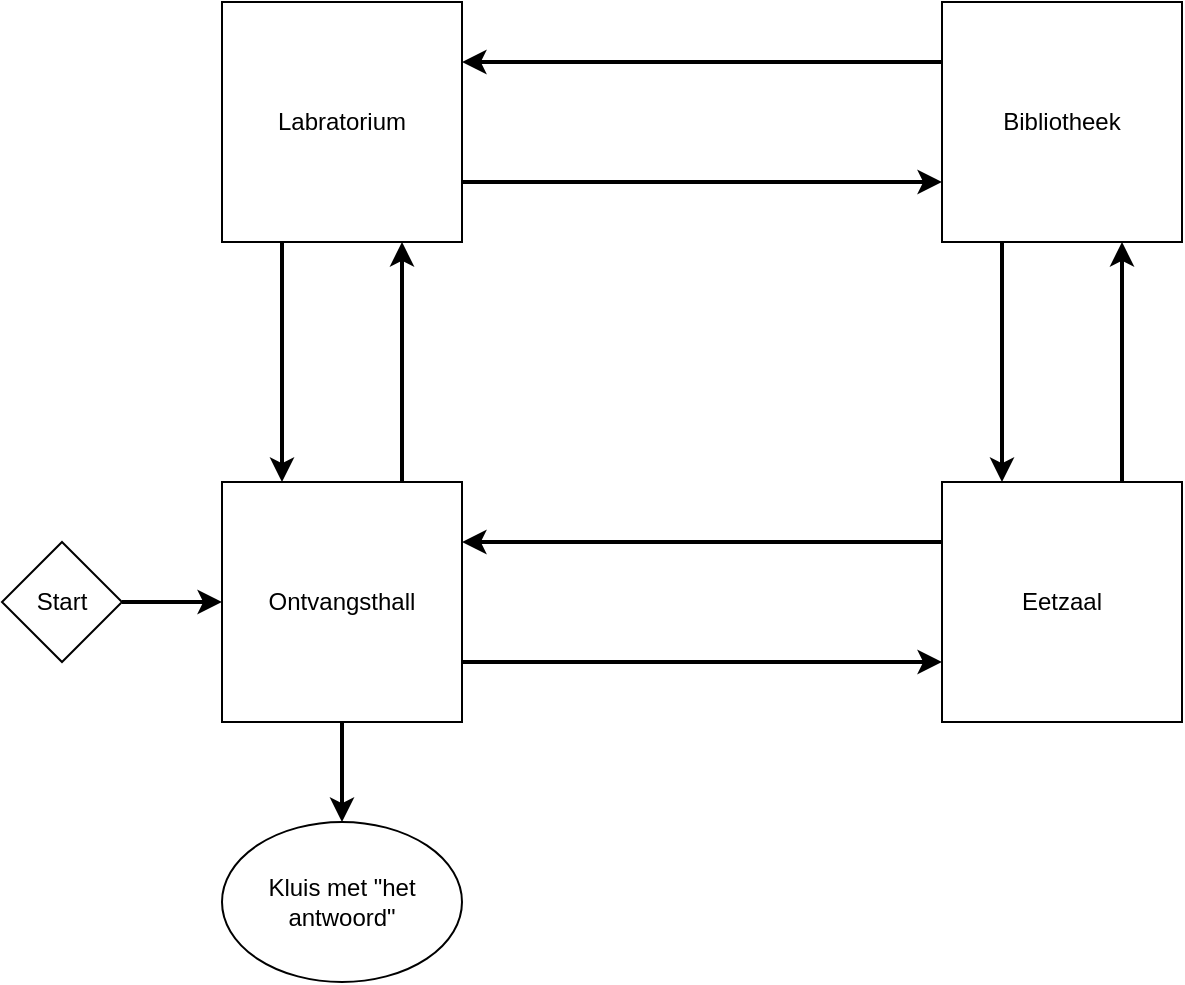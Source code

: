 <mxfile version="23.1.2" type="device">
  <diagram name="Page-1" id="Ep5zAJwsdA4oMOhbRIWX">
    <mxGraphModel dx="1434" dy="774" grid="1" gridSize="10" guides="1" tooltips="1" connect="1" arrows="1" fold="1" page="1" pageScale="1" pageWidth="850" pageHeight="1100" math="0" shadow="0">
      <root>
        <mxCell id="0" />
        <mxCell id="1" parent="0" />
        <mxCell id="Jm_3q_frlPXFCQGo-c0G-9" style="edgeStyle=orthogonalEdgeStyle;rounded=0;orthogonalLoop=1;jettySize=auto;html=1;exitX=1;exitY=0.75;exitDx=0;exitDy=0;entryX=0;entryY=0.75;entryDx=0;entryDy=0;strokeWidth=2;" edge="1" parent="1" source="Jm_3q_frlPXFCQGo-c0G-1" target="Jm_3q_frlPXFCQGo-c0G-3">
          <mxGeometry relative="1" as="geometry" />
        </mxCell>
        <mxCell id="Jm_3q_frlPXFCQGo-c0G-17" style="edgeStyle=orthogonalEdgeStyle;rounded=0;orthogonalLoop=1;jettySize=auto;html=1;exitX=0.25;exitY=1;exitDx=0;exitDy=0;entryX=0.25;entryY=0;entryDx=0;entryDy=0;strokeWidth=2;" edge="1" parent="1" source="Jm_3q_frlPXFCQGo-c0G-1" target="Jm_3q_frlPXFCQGo-c0G-4">
          <mxGeometry relative="1" as="geometry" />
        </mxCell>
        <mxCell id="Jm_3q_frlPXFCQGo-c0G-1" value="Labratorium" style="whiteSpace=wrap;html=1;aspect=fixed;" vertex="1" parent="1">
          <mxGeometry x="160" y="80" width="120" height="120" as="geometry" />
        </mxCell>
        <mxCell id="Jm_3q_frlPXFCQGo-c0G-10" style="edgeStyle=orthogonalEdgeStyle;rounded=0;orthogonalLoop=1;jettySize=auto;html=1;exitX=0.75;exitY=0;exitDx=0;exitDy=0;entryX=0.75;entryY=1;entryDx=0;entryDy=0;strokeWidth=2;" edge="1" parent="1" source="Jm_3q_frlPXFCQGo-c0G-2" target="Jm_3q_frlPXFCQGo-c0G-3">
          <mxGeometry relative="1" as="geometry" />
        </mxCell>
        <mxCell id="Jm_3q_frlPXFCQGo-c0G-14" style="edgeStyle=orthogonalEdgeStyle;rounded=0;orthogonalLoop=1;jettySize=auto;html=1;exitX=0;exitY=0.25;exitDx=0;exitDy=0;entryX=1;entryY=0.25;entryDx=0;entryDy=0;strokeWidth=2;" edge="1" parent="1" source="Jm_3q_frlPXFCQGo-c0G-2" target="Jm_3q_frlPXFCQGo-c0G-4">
          <mxGeometry relative="1" as="geometry" />
        </mxCell>
        <mxCell id="Jm_3q_frlPXFCQGo-c0G-2" value="Eetzaal" style="whiteSpace=wrap;html=1;aspect=fixed;" vertex="1" parent="1">
          <mxGeometry x="520" y="320" width="120" height="120" as="geometry" />
        </mxCell>
        <mxCell id="Jm_3q_frlPXFCQGo-c0G-8" style="edgeStyle=orthogonalEdgeStyle;rounded=0;orthogonalLoop=1;jettySize=auto;html=1;exitX=0;exitY=0.25;exitDx=0;exitDy=0;entryX=1;entryY=0.25;entryDx=0;entryDy=0;strokeWidth=2;" edge="1" parent="1" source="Jm_3q_frlPXFCQGo-c0G-3" target="Jm_3q_frlPXFCQGo-c0G-1">
          <mxGeometry relative="1" as="geometry" />
        </mxCell>
        <mxCell id="Jm_3q_frlPXFCQGo-c0G-16" style="edgeStyle=orthogonalEdgeStyle;rounded=0;orthogonalLoop=1;jettySize=auto;html=1;exitX=0.25;exitY=1;exitDx=0;exitDy=0;entryX=0.25;entryY=0;entryDx=0;entryDy=0;strokeWidth=2;" edge="1" parent="1" source="Jm_3q_frlPXFCQGo-c0G-3" target="Jm_3q_frlPXFCQGo-c0G-2">
          <mxGeometry relative="1" as="geometry" />
        </mxCell>
        <mxCell id="Jm_3q_frlPXFCQGo-c0G-3" value="Bibliotheek" style="whiteSpace=wrap;html=1;aspect=fixed;" vertex="1" parent="1">
          <mxGeometry x="520" y="80" width="120" height="120" as="geometry" />
        </mxCell>
        <mxCell id="Jm_3q_frlPXFCQGo-c0G-7" style="edgeStyle=orthogonalEdgeStyle;rounded=0;orthogonalLoop=1;jettySize=auto;html=1;strokeWidth=2;" edge="1" parent="1" source="Jm_3q_frlPXFCQGo-c0G-4" target="Jm_3q_frlPXFCQGo-c0G-6">
          <mxGeometry relative="1" as="geometry" />
        </mxCell>
        <mxCell id="Jm_3q_frlPXFCQGo-c0G-12" style="edgeStyle=orthogonalEdgeStyle;rounded=0;orthogonalLoop=1;jettySize=auto;html=1;exitX=1;exitY=0.75;exitDx=0;exitDy=0;entryX=0;entryY=0.75;entryDx=0;entryDy=0;strokeWidth=2;" edge="1" parent="1" source="Jm_3q_frlPXFCQGo-c0G-4" target="Jm_3q_frlPXFCQGo-c0G-2">
          <mxGeometry relative="1" as="geometry" />
        </mxCell>
        <mxCell id="Jm_3q_frlPXFCQGo-c0G-15" style="edgeStyle=orthogonalEdgeStyle;rounded=0;orthogonalLoop=1;jettySize=auto;html=1;exitX=0.75;exitY=0;exitDx=0;exitDy=0;entryX=0.75;entryY=1;entryDx=0;entryDy=0;strokeWidth=2;" edge="1" parent="1" source="Jm_3q_frlPXFCQGo-c0G-4" target="Jm_3q_frlPXFCQGo-c0G-1">
          <mxGeometry relative="1" as="geometry" />
        </mxCell>
        <mxCell id="Jm_3q_frlPXFCQGo-c0G-4" value="Ontvangsthall" style="whiteSpace=wrap;html=1;aspect=fixed;" vertex="1" parent="1">
          <mxGeometry x="160" y="320" width="120" height="120" as="geometry" />
        </mxCell>
        <mxCell id="Jm_3q_frlPXFCQGo-c0G-6" value="Kluis met &quot;het antwoord&quot;" style="ellipse;whiteSpace=wrap;html=1;" vertex="1" parent="1">
          <mxGeometry x="160" y="490" width="120" height="80" as="geometry" />
        </mxCell>
        <mxCell id="Jm_3q_frlPXFCQGo-c0G-19" style="edgeStyle=orthogonalEdgeStyle;rounded=0;orthogonalLoop=1;jettySize=auto;html=1;entryX=0;entryY=0.5;entryDx=0;entryDy=0;strokeWidth=2;" edge="1" parent="1" source="Jm_3q_frlPXFCQGo-c0G-18" target="Jm_3q_frlPXFCQGo-c0G-4">
          <mxGeometry relative="1" as="geometry" />
        </mxCell>
        <mxCell id="Jm_3q_frlPXFCQGo-c0G-18" value="Start" style="rhombus;whiteSpace=wrap;html=1;" vertex="1" parent="1">
          <mxGeometry x="50" y="350" width="60" height="60" as="geometry" />
        </mxCell>
      </root>
    </mxGraphModel>
  </diagram>
</mxfile>
